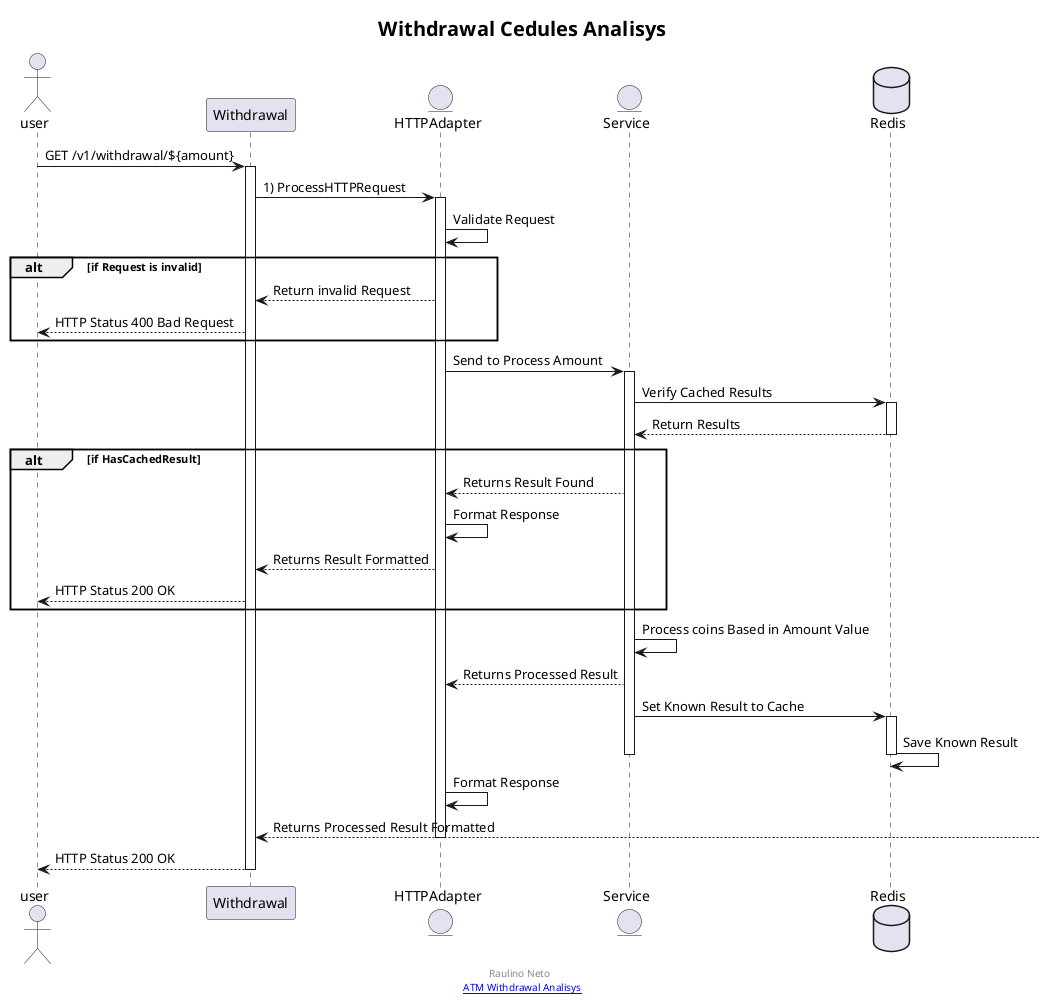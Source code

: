 @startuml
title <size:20> Withdrawal Cedules Analisys</size>
footer  Raulino Neto\n  [[https://github.com/raulinoneto/atm-withdrawal-analisys ATM Withdrawal Analisys]]


actor user
participant Withdrawal
entity HTTPAdapter
entity Service
database Redis
user -> Withdrawal: GET /v1/withdrawal/${amount}
activate Withdrawal
Withdrawal -> HTTPAdapter: 1) ProcessHTTPRequest
    activate HTTPAdapter
        HTTPAdapter -> HTTPAdapter: Validate Request
        alt if Request is invalid
        Withdrawal <-- HTTPAdapter: Return invalid Request
        user <-- Withdrawal: HTTP Status 400 Bad Request
        end
          HTTPAdapter -> Service: Send to Process Amount
        activate Service
           Service -> Redis: Verify Cached Results
           activate Redis
           Service <-- Redis: Return Results
           deactivate Redis
           alt if HasCachedResult
               HTTPAdapter <-- Service : Returns Result Found
               HTTPAdapter -> HTTPAdapter: Format Response
               Withdrawal <-- HTTPAdapter: Returns Result Formatted
               user <-- Withdrawal: HTTP Status 200 OK
           end
           Service -> Service: Process coins Based in Amount Value
           HTTPAdapter <-- Service: Returns Processed Result
           Service -> Redis: Set Known Result to Cache
           activate Redis
                Redis -> Redis : Save Known Result
           deactivate Redis
        deactivate Service
            HTTPAdapter -> HTTPAdapter: Format Response
            Withdrawal <-- : Returns Processed Result Formatted
    deactivate HTTPAdapter
user <-- Withdrawal: HTTP Status 200 OK
deactivate Withdrawal
@enduml